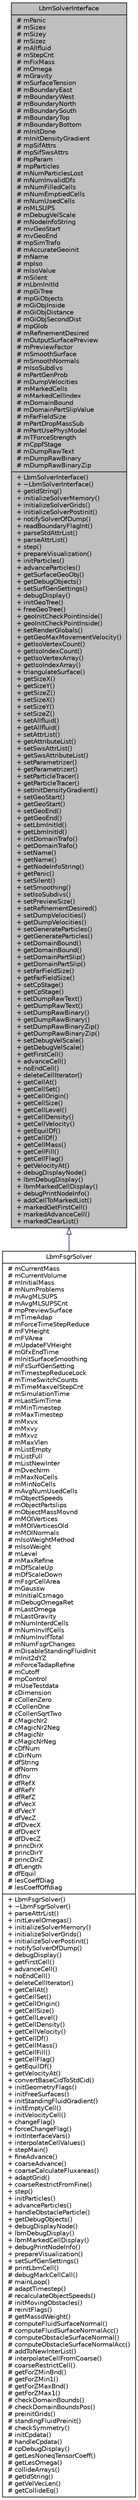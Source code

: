 digraph G
{
  edge [fontname="Helvetica",fontsize="10",labelfontname="Helvetica",labelfontsize="10"];
  node [fontname="Helvetica",fontsize="10",shape=record];
  Node1 [label="{LbmSolverInterface\n|# mPanic\l# mSizex\l# mSizey\l# mSizez\l# mAllfluid\l# mStepCnt\l# mFixMass\l# mOmega\l# mGravity\l# mSurfaceTension\l# mBoundaryEast\l# mBoundaryWest\l# mBoundaryNorth\l# mBoundarySouth\l# mBoundaryTop\l# mBoundaryBottom\l# mInitDone\l# mInitDensityGradient\l# mpSifAttrs\l# mpSifSwsAttrs\l# mpParam\l# mpParticles\l# mNumParticlesLost\l# mNumInvalidDfs\l# mNumFilledCells\l# mNumEmptiedCells\l# mNumUsedCells\l# mMLSUPS\l# mDebugVelScale\l# mNodeInfoString\l# mvGeoStart\l# mvGeoEnd\l# mpSimTrafo\l# mAccurateGeoinit\l# mName\l# mpIso\l# mIsoValue\l# mSilent\l# mLbmInitId\l# mpGiTree\l# mpGiObjects\l# mGiObjInside\l# mGiObjDistance\l# mGiObjSecondDist\l# mpGlob\l# mRefinementDesired\l# mOutputSurfacePreview\l# mPreviewFactor\l# mSmoothSurface\l# mSmoothNormals\l# mIsoSubdivs\l# mPartGenProb\l# mDumpVelocities\l# mMarkedCells\l# mMarkedCellIndex\l# mDomainBound\l# mDomainPartSlipValue\l# mFarFieldSize\l# mPartDropMassSub\l# mPartUsePhysModel\l# mTForceStrength\l# mCppfStage\l# mDumpRawText\l# mDumpRawBinary\l# mDumpRawBinaryZip\l|+ LbmSolverInterface()\l+ ~LbmSolverInterface()\l+ getIdString()\l+ initializeSolverMemory()\l+ initializeSolverGrids()\l+ initializeSolverPostinit()\l+ notifySolverOfDump()\l+ readBoundaryFlagInt()\l+ parseStdAttrList()\l+ parseAttrList()\l+ step()\l+ prepareVisualization()\l+ initParticles()\l+ advanceParticles()\l+ getSurfaceGeoObj()\l+ getDebugObjects()\l+ setSurfGenSettings()\l+ debugDisplay()\l+ initGeoTree()\l+ freeGeoTree()\l+ geoInitCheckPointInside()\l+ geoInitCheckPointInside()\l+ setRenderGlobals()\l+ getGeoMaxMovementVelocity()\l+ getIsoVertexCount()\l+ getIsoIndexCount()\l+ getIsoVertexArray()\l+ getIsoIndexArray()\l+ triangulateSurface()\l+ getSizeX()\l+ getSizeY()\l+ getSizeZ()\l+ setSizeX()\l+ setSizeY()\l+ setSizeZ()\l+ setAllfluid()\l+ getAllfluid()\l+ setAttrList()\l+ getAttributeList()\l+ setSwsAttrList()\l+ getSwsAttributeList()\l+ setParametrizer()\l+ getParametrizer()\l+ setParticleTracer()\l+ getParticleTracer()\l+ setInitDensityGradient()\l+ setGeoStart()\l+ getGeoStart()\l+ setGeoEnd()\l+ getGeoEnd()\l+ setLbmInitId()\l+ getLbmInitId()\l+ initDomainTrafo()\l+ getDomainTrafo()\l+ setName()\l+ getName()\l+ getNodeInfoString()\l+ getPanic()\l+ setSilent()\l+ setSmoothing()\l+ setIsoSubdivs()\l+ setPreviewSize()\l+ setRefinementDesired()\l+ setDumpVelocities()\l+ getDumpVelocities()\l+ setGenerateParticles()\l+ getGenerateParticles()\l+ setDomainBound()\l+ getDomainBound()\l+ setDomainPartSlip()\l+ getDomainPartSlip()\l+ setFarFieldSize()\l+ getFarFieldSize()\l+ setCpStage()\l+ getCpStage()\l+ setDumpRawText()\l+ getDumpRawText()\l+ setDumpRawBinary()\l+ getDumpRawBinary()\l+ setDumpRawBinaryZip()\l+ getDumpRawBinaryZip()\l+ setDebugVelScale()\l+ getDebugVelScale()\l+ getFirstCell()\l+ advanceCell()\l+ noEndCell()\l+ deleteCellIterator()\l+ getCellAt()\l+ getCellSet()\l+ getCellOrigin()\l+ getCellSize()\l+ getCellLevel()\l+ getCellDensity()\l+ getCellVelocity()\l+ getEquilDf()\l+ getCellDf()\l+ getCellMass()\l+ getCellFill()\l+ getCellFlag()\l+ getVelocityAt()\l+ debugDisplayNode()\l+ lbmDebugDisplay()\l+ lbmMarkedCellDisplay()\l+ debugPrintNodeInfo()\l+ addCellToMarkedList()\l+ markedGetFirstCell()\l+ markedAdvanceCell()\l+ markedClearList()\l}",height=0.2,width=0.4,color="black", fillcolor="grey75", style="filled" fontcolor="black"];
  Node1 -> Node2 [dir=back,color="midnightblue",fontsize="10",style="solid",arrowtail="empty",fontname="Helvetica"];
  Node2 [label="{LbmFsgrSolver\n|# mCurrentMass\l# mCurrentVolume\l# mInitialMass\l# mNumProblems\l# mAvgMLSUPS\l# mAvgMLSUPSCnt\l# mpPreviewSurface\l# mTimeAdap\l# mForceTimeStepReduce\l# mFVHeight\l# mFVArea\l# mUpdateFVHeight\l# mGfxEndTime\l# mInitSurfaceSmoothing\l# mFsSurfGenSetting\l# mTimestepReduceLock\l# mTimeSwitchCounts\l# mTimeMaxvelStepCnt\l# mSimulationTime\l# mLastSimTime\l# mMinTimestep\l# mMaxTimestep\l# mMxvx\l# mMxvy\l# mMxvz\l# mMaxVlen\l# mListEmpty\l# mListFull\l# mListNewInter\l# mDvecNrm\l# mMaxNoCells\l# mMinNoCells\l# mAvgNumUsedCells\l# mObjectSpeeds\l# mObjectPartslips\l# mObjectMassMovnd\l# mMOIVertices\l# mMOIVerticesOld\l# mMOINormals\l# mIsoWeightMethod\l# mIsoWeight\l# mLevel\l# mMaxRefine\l# mDfScaleUp\l# mDfScaleDown\l# mFsgrCellArea\l# mGaussw\l# mInitialCsmago\l# mDebugOmegaRet\l# mLastOmega\l# mLastGravity\l# mNumInterdCells\l# mNumInvIfCells\l# mNumInvIfTotal\l# mNumFsgrChanges\l# mDisableStandingFluidInit\l# mInit2dYZ\l# mForceTadapRefine\l# mCutoff\l# mpControl\l# mUseTestdata\l# cDimension\l# cCollenZero\l# cCollenOne\l# cCollenSqrtTwo\l# cMagicNr2\l# cMagicNr2Neg\l# cMagicNr\l# cMagicNrNeg\l# cDfNum\l# cDirNum\l# dfString\l# dfNorm\l# dfInv\l# dfRefX\l# dfRefY\l# dfRefZ\l# dfVecX\l# dfVecY\l# dfVecZ\l# dfDvecX\l# dfDvecY\l# dfDvecZ\l# princDirX\l# princDirY\l# princDirZ\l# dfLength\l# dfEquil\l# lesCoeffDiag\l# lesCoeffOffdiag\l|+ LbmFsgrSolver()\l+ ~LbmFsgrSolver()\l+ parseAttrList()\l+ initLevelOmegas()\l+ initializeSolverMemory()\l+ initializeSolverGrids()\l+ initializeSolverPostinit()\l+ notifySolverOfDump()\l+ debugDisplay()\l+ getFirstCell()\l+ advanceCell()\l+ noEndCell()\l+ deleteCellIterator()\l+ getCellAt()\l+ getCellSet()\l+ getCellOrigin()\l+ getCellSize()\l+ getCellLevel()\l+ getCellDensity()\l+ getCellVelocity()\l+ getCellDf()\l+ getCellMass()\l+ getCellFill()\l+ getCellFlag()\l+ getEquilDf()\l+ getVelocityAt()\l+ convertBaseCidToStdCid()\l+ initGeometryFlags()\l+ initFreeSurfaces()\l+ initStandingFluidGradient()\l+ initEmptyCell()\l+ initVelocityCell()\l+ changeFlag()\l+ forceChangeFlag()\l+ initInterfaceVars()\l+ interpolateCellValues()\l+ stepMain()\l+ fineAdvance()\l+ coarseAdvance()\l+ coarseCalculateFluxareas()\l+ adaptGrid()\l+ coarseRestrictFromFine()\l+ step()\l+ initParticles()\l+ advanceParticles()\l+ handleObstacleParticle()\l+ getDebugObjects()\l+ debugDisplayNode()\l+ lbmDebugDisplay()\l+ lbmMarkedCellDisplay()\l+ debugPrintNodeInfo()\l+ prepareVisualization()\l+ setSurfGenSettings()\l# printLbmCell()\l# debugMarkCellCall()\l# mainLoop()\l# adaptTimestep()\l# recalculateObjectSpeeds()\l# initMovingObstacles()\l# reinitFlags()\l# getMassdWeight()\l# computeFluidSurfaceNormal()\l# computeFluidSurfaceNormalAcc()\l# computeObstacleSurfaceNormal()\l# computeObstacleSurfaceNormalAcc()\l# addToNewInterList()\l# interpolateCellFromCoarse()\l# coarseRestrictCell()\l# getForZMinBnd()\l# getForZMin1()\l# getForZMaxBnd()\l# getForZMax1()\l# checkDomainBounds()\l# checkDomainBoundsPos()\l# preinitGrids()\l# standingFluidPreinit()\l# checkSymmetry()\l# initCpdata()\l# handleCpdata()\l# cpDebugDisplay()\l# getLesNoneqTensorCoeff()\l# getLesOmega()\l# collideArrays()\l# getIdString()\l# getVelVecLen()\l# getCollideEq()\l}",height=0.2,width=0.4,color="black", fillcolor="white", style="filled",URL="$d0/d4d/classLbmFsgrSolver.html"];
}
